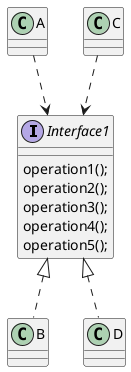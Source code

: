 @startuml
'https://plantuml.com/class-diagram

interface Interface1{
       operation1();
       operation2();
       operation3();
       operation4();
       operation5();

}

class A{}
class B{}
class C{}
class D{}

A ..> Interface1
C ..> Interface1

Interface1 <|.. B
Interface1 <|.. D
@enduml